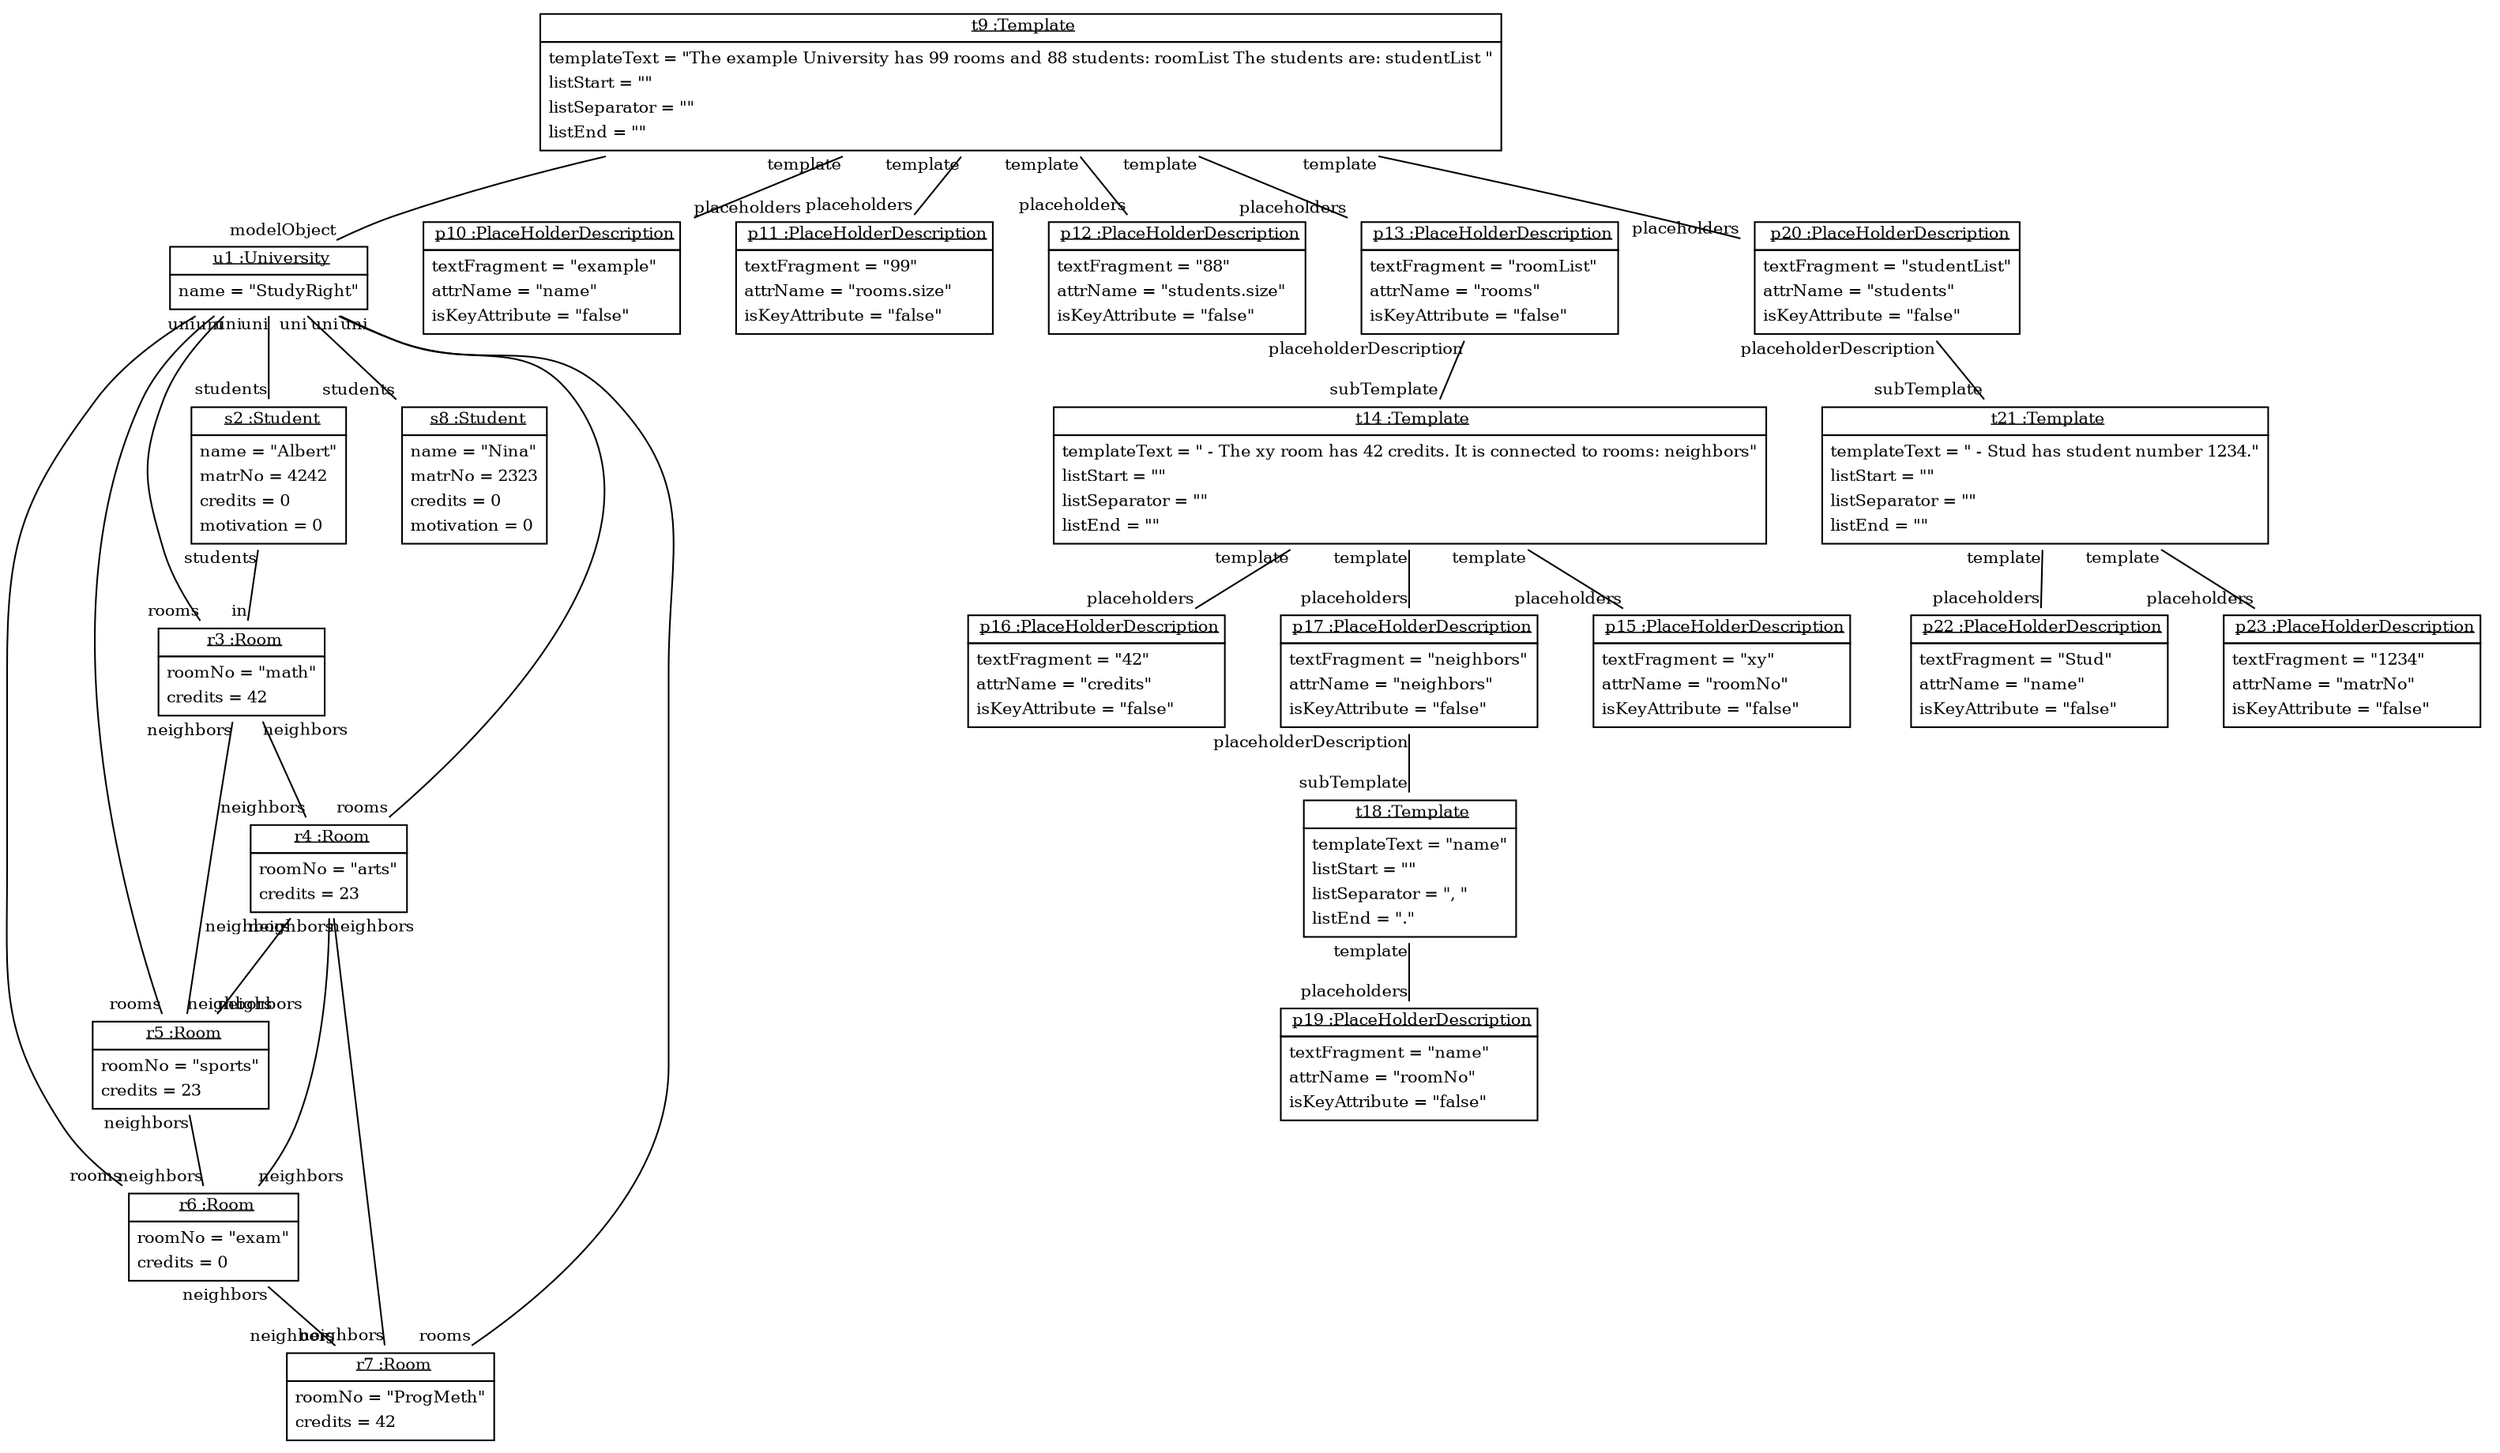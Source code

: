 graph ObjectDiagram {
   node [shape = none, fontsize = 10];
   edge [fontsize = 10];
   compound=true;

t9 [label=<<table border='0' cellborder='1' cellspacing='0'> <tr> <td href="../../SDMLib/src/org/sdmlib/models/transformations/Template.java"> <u>t9 :Template</u></td></tr><tr><td><table border='0' cellborder='0' cellspacing='0'><tr><td align='left'>templateText = "The example University has 99 rooms and 88 students: roomList The students are: studentList "</td></tr><tr><td align='left'>listStart = ""</td></tr><tr><td align='left'>listSeparator = ""</td></tr><tr><td align='left'>listEnd = ""</td></tr></table></td></tr></table>>];
u1 [label=<<table border='0' cellborder='1' cellspacing='0'> <tr> <td href="../examples/org/sdmlib/examples/studyright/University.java"> <u>u1 :University</u></td></tr><tr><td><table border='0' cellborder='0' cellspacing='0'><tr><td align='left'>name = "StudyRight"</td></tr></table></td></tr></table>>];
s2 [label=<<table border='0' cellborder='1' cellspacing='0'> <tr> <td href="../examples/org/sdmlib/examples/studyright/Student.java"> <u>s2 :Student</u></td></tr><tr><td><table border='0' cellborder='0' cellspacing='0'><tr><td align='left'>name = "Albert"</td></tr><tr><td align='left'>matrNo = 4242</td></tr><tr><td align='left'>credits = 0</td></tr><tr><td align='left'>motivation = 0</td></tr></table></td></tr></table>>];
r3 [label=<<table border='0' cellborder='1' cellspacing='0'> <tr> <td href="../examples/org/sdmlib/examples/studyright/Room.java"> <u>r3 :Room</u></td></tr><tr><td><table border='0' cellborder='0' cellspacing='0'><tr><td align='left'>roomNo = "math"</td></tr><tr><td align='left'>credits = 42</td></tr></table></td></tr></table>>];
r4 [label=<<table border='0' cellborder='1' cellspacing='0'> <tr> <td href="../examples/org/sdmlib/examples/studyright/Room.java"> <u>r4 :Room</u></td></tr><tr><td><table border='0' cellborder='0' cellspacing='0'><tr><td align='left'>roomNo = "arts"</td></tr><tr><td align='left'>credits = 23</td></tr></table></td></tr></table>>];
r5 [label=<<table border='0' cellborder='1' cellspacing='0'> <tr> <td href="../examples/org/sdmlib/examples/studyright/Room.java"> <u>r5 :Room</u></td></tr><tr><td><table border='0' cellborder='0' cellspacing='0'><tr><td align='left'>roomNo = "sports"</td></tr><tr><td align='left'>credits = 23</td></tr></table></td></tr></table>>];
r6 [label=<<table border='0' cellborder='1' cellspacing='0'> <tr> <td href="../examples/org/sdmlib/examples/studyright/Room.java"> <u>r6 :Room</u></td></tr><tr><td><table border='0' cellborder='0' cellspacing='0'><tr><td align='left'>roomNo = "exam"</td></tr><tr><td align='left'>credits = 0</td></tr></table></td></tr></table>>];
r7 [label=<<table border='0' cellborder='1' cellspacing='0'> <tr> <td href="../examples/org/sdmlib/examples/studyright/Room.java"> <u>r7 :Room</u></td></tr><tr><td><table border='0' cellborder='0' cellspacing='0'><tr><td align='left'>roomNo = "ProgMeth"</td></tr><tr><td align='left'>credits = 42</td></tr></table></td></tr></table>>];
s8 [label=<<table border='0' cellborder='1' cellspacing='0'> <tr> <td href="../examples/org/sdmlib/examples/studyright/Student.java"> <u>s8 :Student</u></td></tr><tr><td><table border='0' cellborder='0' cellspacing='0'><tr><td align='left'>name = "Nina"</td></tr><tr><td align='left'>matrNo = 2323</td></tr><tr><td align='left'>credits = 0</td></tr><tr><td align='left'>motivation = 0</td></tr></table></td></tr></table>>];
p10 [label=<<table border='0' cellborder='1' cellspacing='0'> <tr> <td href="../../SDMLib/src/org/sdmlib/models/transformations/PlaceHolderDescription.java"> <u>p10 :PlaceHolderDescription</u></td></tr><tr><td><table border='0' cellborder='0' cellspacing='0'><tr><td align='left'>textFragment = "example"</td></tr><tr><td align='left'>attrName = "name"</td></tr><tr><td align='left'>isKeyAttribute = "false"</td></tr></table></td></tr></table>>];
p11 [label=<<table border='0' cellborder='1' cellspacing='0'> <tr> <td href="../../SDMLib/src/org/sdmlib/models/transformations/PlaceHolderDescription.java"> <u>p11 :PlaceHolderDescription</u></td></tr><tr><td><table border='0' cellborder='0' cellspacing='0'><tr><td align='left'>textFragment = "99"</td></tr><tr><td align='left'>attrName = "rooms.size"</td></tr><tr><td align='left'>isKeyAttribute = "false"</td></tr></table></td></tr></table>>];
p12 [label=<<table border='0' cellborder='1' cellspacing='0'> <tr> <td href="../../SDMLib/src/org/sdmlib/models/transformations/PlaceHolderDescription.java"> <u>p12 :PlaceHolderDescription</u></td></tr><tr><td><table border='0' cellborder='0' cellspacing='0'><tr><td align='left'>textFragment = "88"</td></tr><tr><td align='left'>attrName = "students.size"</td></tr><tr><td align='left'>isKeyAttribute = "false"</td></tr></table></td></tr></table>>];
p13 [label=<<table border='0' cellborder='1' cellspacing='0'> <tr> <td href="../../SDMLib/src/org/sdmlib/models/transformations/PlaceHolderDescription.java"> <u>p13 :PlaceHolderDescription</u></td></tr><tr><td><table border='0' cellborder='0' cellspacing='0'><tr><td align='left'>textFragment = "roomList"</td></tr><tr><td align='left'>attrName = "rooms"</td></tr><tr><td align='left'>isKeyAttribute = "false"</td></tr></table></td></tr></table>>];
t14 [label=<<table border='0' cellborder='1' cellspacing='0'> <tr> <td href="../../SDMLib/src/org/sdmlib/models/transformations/Template.java"> <u>t14 :Template</u></td></tr><tr><td><table border='0' cellborder='0' cellspacing='0'><tr><td align='left'>templateText = " - The xy room has 42 credits. It is connected to rooms: neighbors"</td></tr><tr><td align='left'>listStart = "
"</td></tr><tr><td align='left'>listSeparator = "
"</td></tr><tr><td align='left'>listEnd = "
"</td></tr></table></td></tr></table>>];
p15 [label=<<table border='0' cellborder='1' cellspacing='0'> <tr> <td href="../../SDMLib/src/org/sdmlib/models/transformations/PlaceHolderDescription.java"> <u>p15 :PlaceHolderDescription</u></td></tr><tr><td><table border='0' cellborder='0' cellspacing='0'><tr><td align='left'>textFragment = "xy"</td></tr><tr><td align='left'>attrName = "roomNo"</td></tr><tr><td align='left'>isKeyAttribute = "false"</td></tr></table></td></tr></table>>];
p16 [label=<<table border='0' cellborder='1' cellspacing='0'> <tr> <td href="../../SDMLib/src/org/sdmlib/models/transformations/PlaceHolderDescription.java"> <u>p16 :PlaceHolderDescription</u></td></tr><tr><td><table border='0' cellborder='0' cellspacing='0'><tr><td align='left'>textFragment = "42"</td></tr><tr><td align='left'>attrName = "credits"</td></tr><tr><td align='left'>isKeyAttribute = "false"</td></tr></table></td></tr></table>>];
p17 [label=<<table border='0' cellborder='1' cellspacing='0'> <tr> <td href="../../SDMLib/src/org/sdmlib/models/transformations/PlaceHolderDescription.java"> <u>p17 :PlaceHolderDescription</u></td></tr><tr><td><table border='0' cellborder='0' cellspacing='0'><tr><td align='left'>textFragment = "neighbors"</td></tr><tr><td align='left'>attrName = "neighbors"</td></tr><tr><td align='left'>isKeyAttribute = "false"</td></tr></table></td></tr></table>>];
t18 [label=<<table border='0' cellborder='1' cellspacing='0'> <tr> <td href="../../SDMLib/src/org/sdmlib/models/transformations/Template.java"> <u>t18 :Template</u></td></tr><tr><td><table border='0' cellborder='0' cellspacing='0'><tr><td align='left'>templateText = "name"</td></tr><tr><td align='left'>listStart = ""</td></tr><tr><td align='left'>listSeparator = ", "</td></tr><tr><td align='left'>listEnd = "."</td></tr></table></td></tr></table>>];
p19 [label=<<table border='0' cellborder='1' cellspacing='0'> <tr> <td href="../../SDMLib/src/org/sdmlib/models/transformations/PlaceHolderDescription.java"> <u>p19 :PlaceHolderDescription</u></td></tr><tr><td><table border='0' cellborder='0' cellspacing='0'><tr><td align='left'>textFragment = "name"</td></tr><tr><td align='left'>attrName = "roomNo"</td></tr><tr><td align='left'>isKeyAttribute = "false"</td></tr></table></td></tr></table>>];
p20 [label=<<table border='0' cellborder='1' cellspacing='0'> <tr> <td href="../../SDMLib/src/org/sdmlib/models/transformations/PlaceHolderDescription.java"> <u>p20 :PlaceHolderDescription</u></td></tr><tr><td><table border='0' cellborder='0' cellspacing='0'><tr><td align='left'>textFragment = "studentList"</td></tr><tr><td align='left'>attrName = "students"</td></tr><tr><td align='left'>isKeyAttribute = "false"</td></tr></table></td></tr></table>>];
t21 [label=<<table border='0' cellborder='1' cellspacing='0'> <tr> <td href="../../SDMLib/src/org/sdmlib/models/transformations/Template.java"> <u>t21 :Template</u></td></tr><tr><td><table border='0' cellborder='0' cellspacing='0'><tr><td align='left'>templateText = " - Stud has student number 1234."</td></tr><tr><td align='left'>listStart = "
"</td></tr><tr><td align='left'>listSeparator = "
"</td></tr><tr><td align='left'>listEnd = "
"</td></tr></table></td></tr></table>>];
p22 [label=<<table border='0' cellborder='1' cellspacing='0'> <tr> <td href="../../SDMLib/src/org/sdmlib/models/transformations/PlaceHolderDescription.java"> <u>p22 :PlaceHolderDescription</u></td></tr><tr><td><table border='0' cellborder='0' cellspacing='0'><tr><td align='left'>textFragment = "Stud"</td></tr><tr><td align='left'>attrName = "name"</td></tr><tr><td align='left'>isKeyAttribute = "false"</td></tr></table></td></tr></table>>];
p23 [label=<<table border='0' cellborder='1' cellspacing='0'> <tr> <td href="../../SDMLib/src/org/sdmlib/models/transformations/PlaceHolderDescription.java"> <u>p23 :PlaceHolderDescription</u></td></tr><tr><td><table border='0' cellborder='0' cellspacing='0'><tr><td align='left'>textFragment = "1234"</td></tr><tr><td align='left'>attrName = "matrNo"</td></tr><tr><td align='left'>isKeyAttribute = "false"</td></tr></table></td></tr></table>>];

t9 -- u1 [headlabel = "modelObject" taillabel = ""];
t9 -- p10 [headlabel = "placeholders" taillabel = "template"];
t9 -- p11 [headlabel = "placeholders" taillabel = "template"];
t9 -- p12 [headlabel = "placeholders" taillabel = "template"];
t9 -- p13 [headlabel = "placeholders" taillabel = "template"];
t9 -- p20 [headlabel = "placeholders" taillabel = "template"];
u1 -- s2 [headlabel = "students" taillabel = "uni"];
u1 -- s8 [headlabel = "students" taillabel = "uni"];
u1 -- r3 [headlabel = "rooms" taillabel = "uni"];
u1 -- r4 [headlabel = "rooms" taillabel = "uni"];
u1 -- r5 [headlabel = "rooms" taillabel = "uni"];
u1 -- r6 [headlabel = "rooms" taillabel = "uni"];
u1 -- r7 [headlabel = "rooms" taillabel = "uni"];
s2 -- r3 [headlabel = "in" taillabel = "students"];
r3 -- r4 [headlabel = "neighbors" taillabel = "neighbors"];
r3 -- r5 [headlabel = "neighbors" taillabel = "neighbors"];
r4 -- r5 [headlabel = "neighbors" taillabel = "neighbors"];
r4 -- r6 [headlabel = "neighbors" taillabel = "neighbors"];
r4 -- r7 [headlabel = "neighbors" taillabel = "neighbors"];
r5 -- r6 [headlabel = "neighbors" taillabel = "neighbors"];
r6 -- r7 [headlabel = "neighbors" taillabel = "neighbors"];
p13 -- t14 [headlabel = "subTemplate" taillabel = "placeholderDescription"];
t14 -- p15 [headlabel = "placeholders" taillabel = "template"];
t14 -- p16 [headlabel = "placeholders" taillabel = "template"];
t14 -- p17 [headlabel = "placeholders" taillabel = "template"];
p17 -- t18 [headlabel = "subTemplate" taillabel = "placeholderDescription"];
t18 -- p19 [headlabel = "placeholders" taillabel = "template"];
p20 -- t21 [headlabel = "subTemplate" taillabel = "placeholderDescription"];
t21 -- p22 [headlabel = "placeholders" taillabel = "template"];
t21 -- p23 [headlabel = "placeholders" taillabel = "template"];
}
